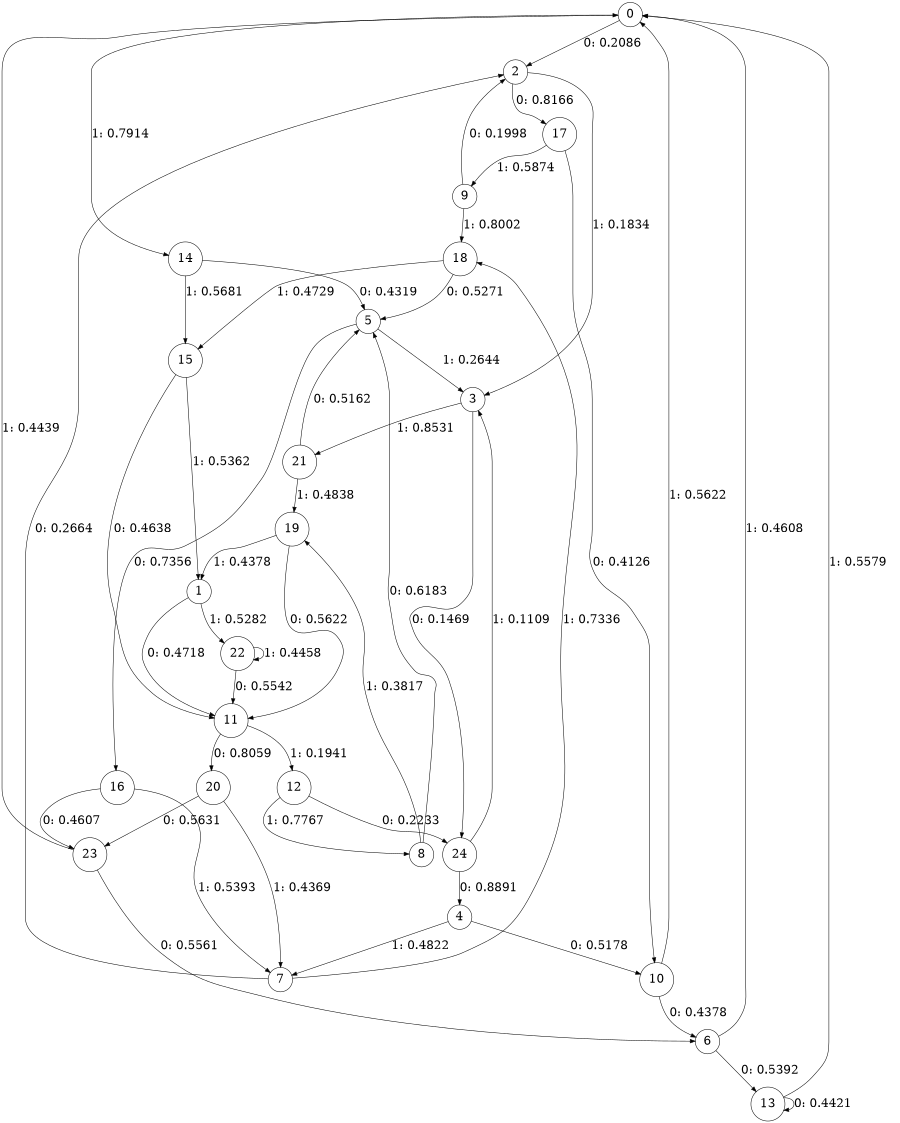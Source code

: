 digraph "ch24faceL7" {
size = "6,8.5";
ratio = "fill";
node [shape = circle];
node [fontsize = 24];
edge [fontsize = 24];
0 -> 2 [label = "0: 0.2086   "];
0 -> 14 [label = "1: 0.7914   "];
1 -> 11 [label = "0: 0.4718   "];
1 -> 22 [label = "1: 0.5282   "];
2 -> 17 [label = "0: 0.8166   "];
2 -> 3 [label = "1: 0.1834   "];
3 -> 24 [label = "0: 0.1469   "];
3 -> 21 [label = "1: 0.8531   "];
4 -> 10 [label = "0: 0.5178   "];
4 -> 7 [label = "1: 0.4822   "];
5 -> 16 [label = "0: 0.7356   "];
5 -> 3 [label = "1: 0.2644   "];
6 -> 13 [label = "0: 0.5392   "];
6 -> 0 [label = "1: 0.4608   "];
7 -> 2 [label = "0: 0.2664   "];
7 -> 18 [label = "1: 0.7336   "];
8 -> 5 [label = "0: 0.6183   "];
8 -> 19 [label = "1: 0.3817   "];
9 -> 2 [label = "0: 0.1998   "];
9 -> 18 [label = "1: 0.8002   "];
10 -> 6 [label = "0: 0.4378   "];
10 -> 0 [label = "1: 0.5622   "];
11 -> 20 [label = "0: 0.8059   "];
11 -> 12 [label = "1: 0.1941   "];
12 -> 24 [label = "0: 0.2233   "];
12 -> 8 [label = "1: 0.7767   "];
13 -> 13 [label = "0: 0.4421   "];
13 -> 0 [label = "1: 0.5579   "];
14 -> 5 [label = "0: 0.4319   "];
14 -> 15 [label = "1: 0.5681   "];
15 -> 11 [label = "0: 0.4638   "];
15 -> 1 [label = "1: 0.5362   "];
16 -> 23 [label = "0: 0.4607   "];
16 -> 7 [label = "1: 0.5393   "];
17 -> 10 [label = "0: 0.4126   "];
17 -> 9 [label = "1: 0.5874   "];
18 -> 5 [label = "0: 0.5271   "];
18 -> 15 [label = "1: 0.4729   "];
19 -> 11 [label = "0: 0.5622   "];
19 -> 1 [label = "1: 0.4378   "];
20 -> 23 [label = "0: 0.5631   "];
20 -> 7 [label = "1: 0.4369   "];
21 -> 5 [label = "0: 0.5162   "];
21 -> 19 [label = "1: 0.4838   "];
22 -> 11 [label = "0: 0.5542   "];
22 -> 22 [label = "1: 0.4458   "];
23 -> 6 [label = "0: 0.5561   "];
23 -> 0 [label = "1: 0.4439   "];
24 -> 4 [label = "0: 0.8891   "];
24 -> 3 [label = "1: 0.1109   "];
}